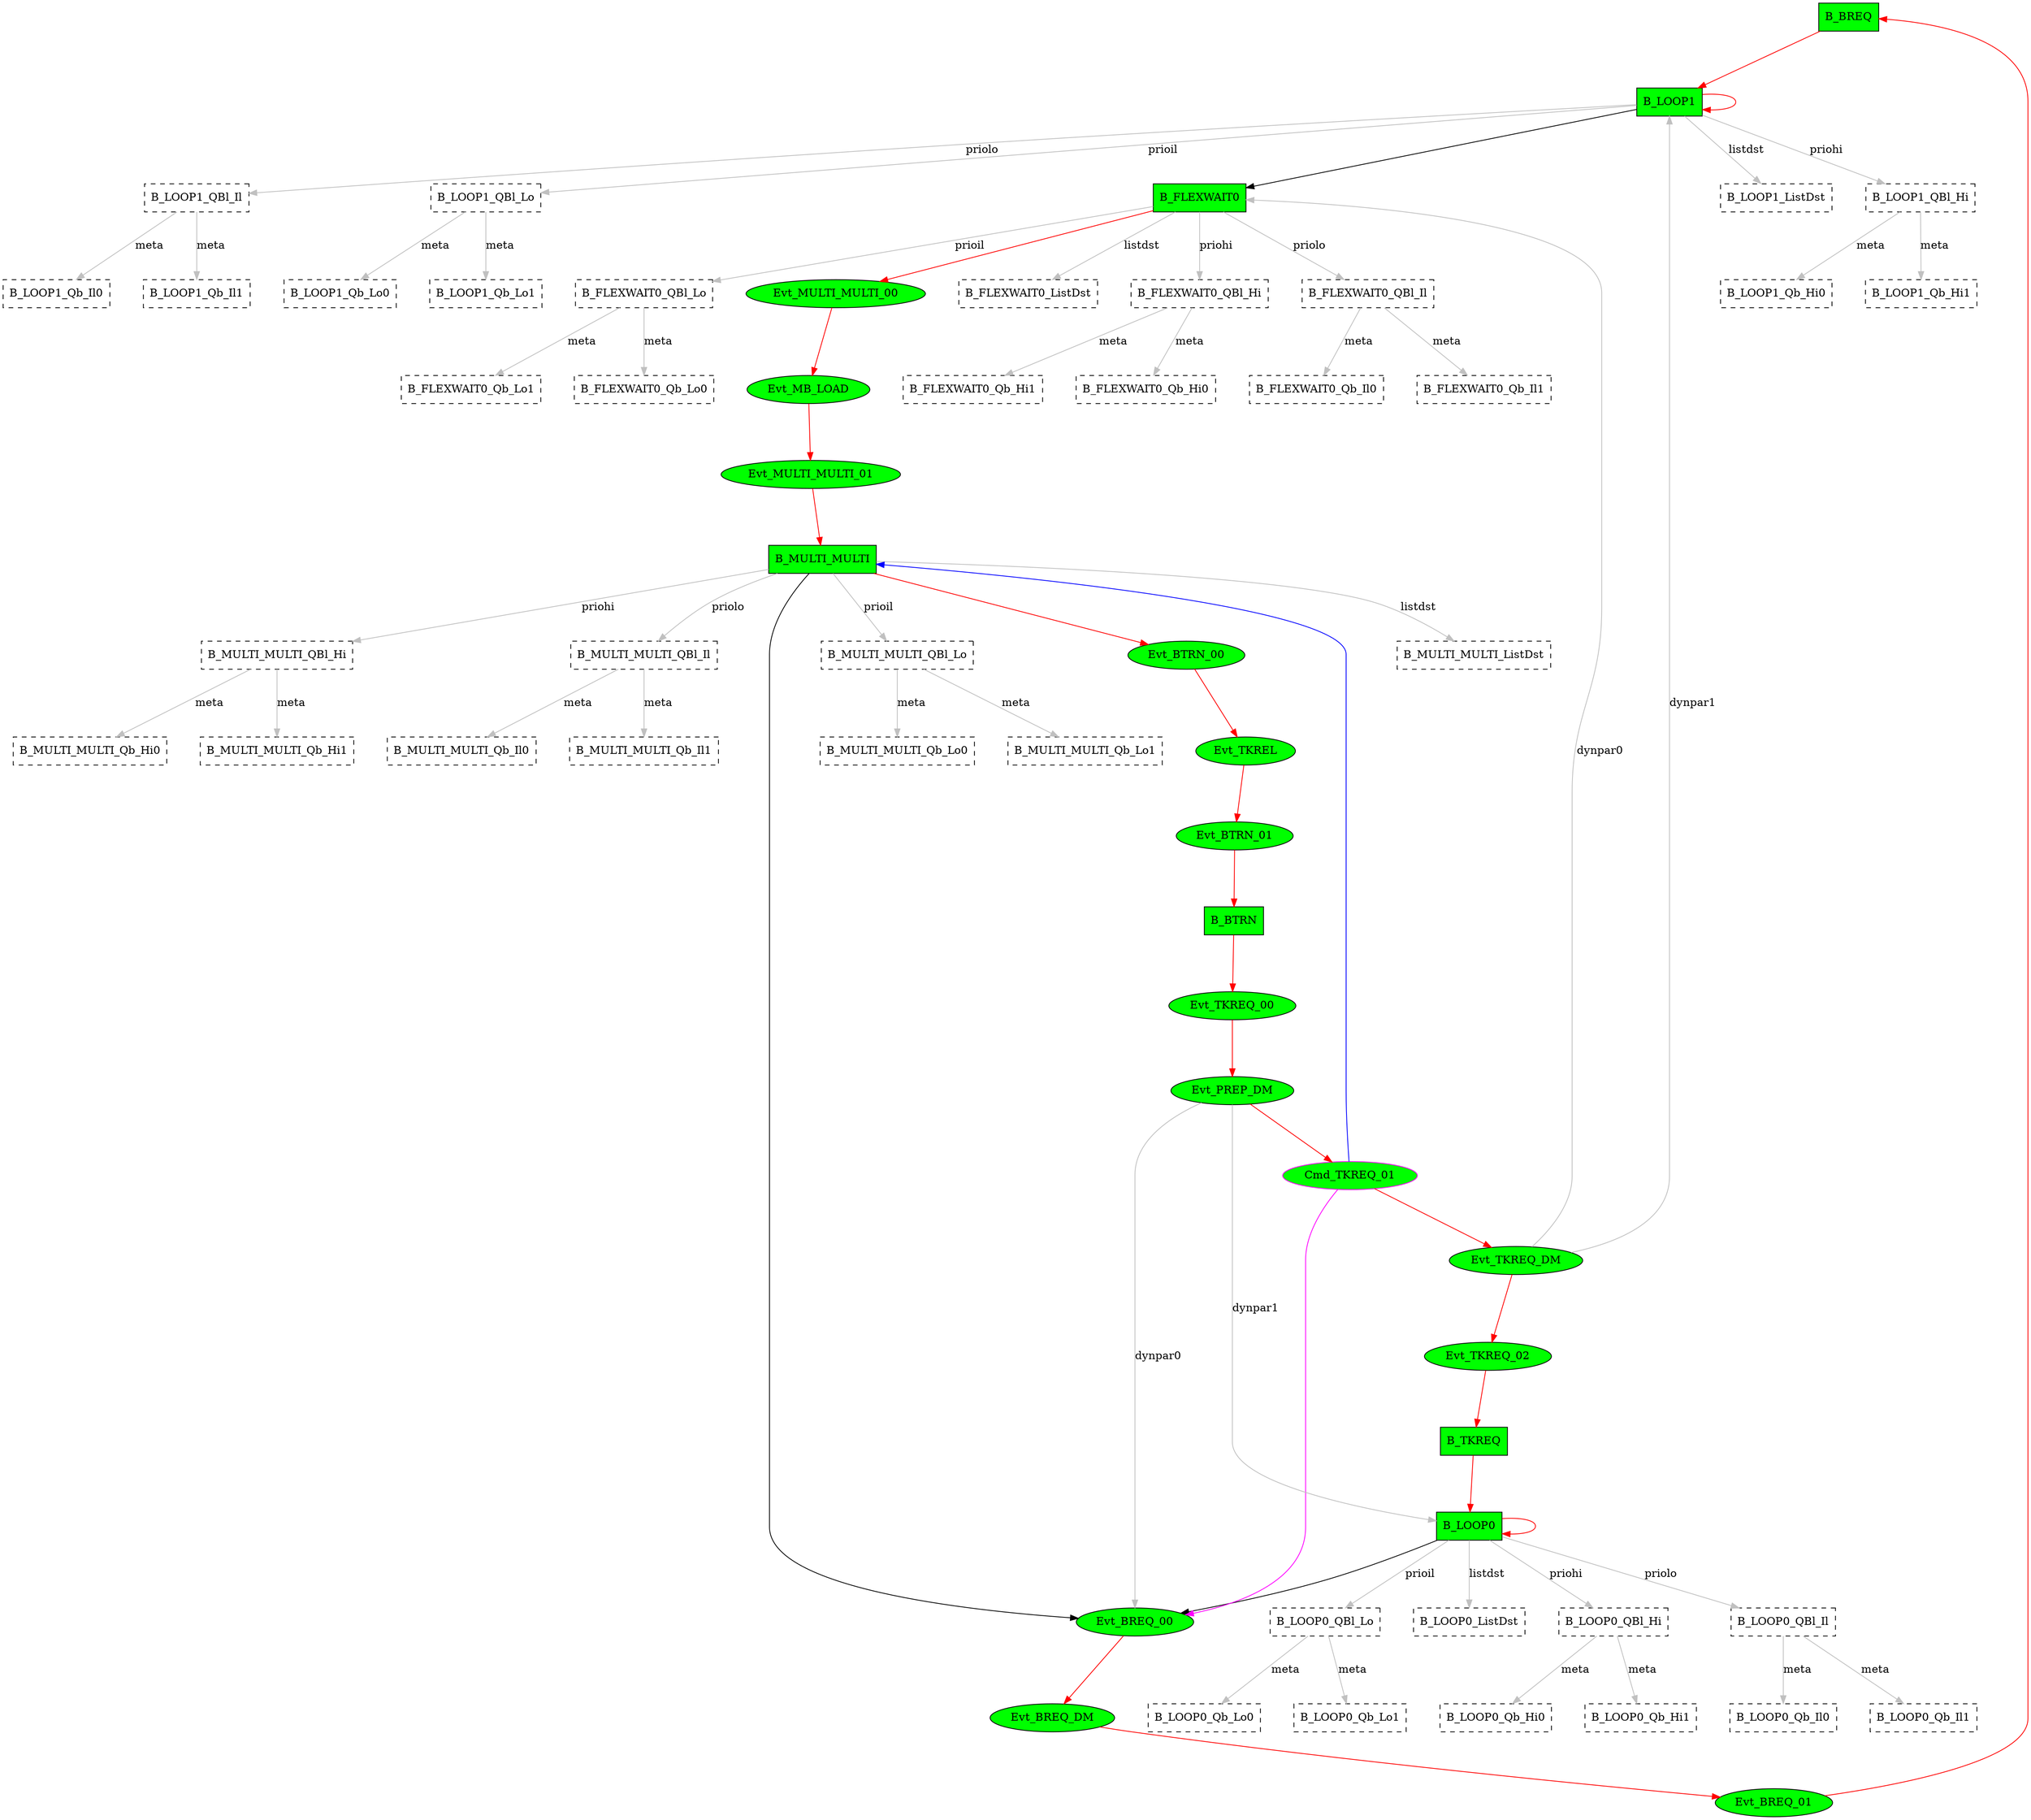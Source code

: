 digraph G {
graph [root="Demo", rankdir=TB, nodesep=0.6, mindist=1.0, ranksep=1.0, overlap=false]
node [shape="rectangle", style="filled"]
B_BREQ [type="Block", fillcolor="green", tPeriod=20000000];
B_BTRN [type="Block", fillcolor="green", tPeriod=11000000];
B_FLEXWAIT0 [type="Block", fillcolor="green", tPeriod=71111];
B_FLEXWAIT0_ListDst [type="ListDst", fillcolor="white", style=dashed, flags="0xc"];
B_FLEXWAIT0_QBl_Hi [type="QInfo", fillcolor="white", style=dashed, flags="0x9"];
B_FLEXWAIT0_QBl_Il [type="QInfo", fillcolor="white", style=dashed, flags="0x9"];
B_FLEXWAIT0_QBl_Lo [type="QInfo", fillcolor="white", style=dashed, flags="0x9"];
B_FLEXWAIT0_Qb_Hi0 [type="QBuf", fillcolor="white", style=dashed, flags="0xa"];
B_FLEXWAIT0_Qb_Hi1 [type="QBuf", fillcolor="white", style=dashed, flags="0xa"];
B_FLEXWAIT0_Qb_Il0 [type="QBuf", fillcolor="white", style=dashed, flags="0xa"];
B_FLEXWAIT0_Qb_Il1 [type="QBuf", fillcolor="white", style=dashed, flags="0xa"];
B_FLEXWAIT0_Qb_Lo0 [type="QBuf", fillcolor="white", style=dashed, flags="0xa"];
B_FLEXWAIT0_Qb_Lo1 [type="QBuf", fillcolor="white", style=dashed, flags="0xa"];
B_LOOP0 [type="Block", fillcolor="green", tPeriod=10000];
B_LOOP0_ListDst [type="ListDst", fillcolor="white", style=dashed, flags="0xc"];
B_LOOP0_QBl_Hi [type="QInfo", fillcolor="white", style=dashed, flags="0x9"];
B_LOOP0_QBl_Il [type="QInfo", fillcolor="white", style=dashed, flags="0x9"];
B_LOOP0_QBl_Lo [type="QInfo", fillcolor="white", style=dashed, flags="0x9"];
B_LOOP0_Qb_Hi0 [type="QBuf", fillcolor="white", style=dashed, flags="0xa"];
B_LOOP0_Qb_Hi1 [type="QBuf", fillcolor="white", style=dashed, flags="0xa"];
B_LOOP0_Qb_Il0 [type="QBuf", fillcolor="white", style=dashed, flags="0xa"];
B_LOOP0_Qb_Il1 [type="QBuf", fillcolor="white", style=dashed, flags="0xa"];
B_LOOP0_Qb_Lo0 [type="QBuf", fillcolor="white", style=dashed, flags="0xa"];
B_LOOP0_Qb_Lo1 [type="QBuf", fillcolor="white", style=dashed, flags="0xa"];
B_LOOP1 [type="Block", fillcolor="green", tPeriod=10000];
B_LOOP1_ListDst [type="ListDst", fillcolor="white", style=dashed, flags="0xc"];
B_LOOP1_QBl_Hi [type="QInfo", fillcolor="white", style=dashed, flags="0x9"];
B_LOOP1_QBl_Il [type="QInfo", fillcolor="white", style=dashed, flags="0x9"];
B_LOOP1_QBl_Lo [type="QInfo", fillcolor="white", style=dashed, flags="0x9"];
B_LOOP1_Qb_Hi0 [type="QBuf", fillcolor="white", style=dashed, flags="0xa"];
B_LOOP1_Qb_Hi1 [type="QBuf", fillcolor="white", style=dashed, flags="0xa"];
B_LOOP1_Qb_Il0 [type="QBuf", fillcolor="white", style=dashed, flags="0xa"];
B_LOOP1_Qb_Il1 [type="QBuf", fillcolor="white", style=dashed, flags="0xa"];
B_LOOP1_Qb_Lo0 [type="QBuf", fillcolor="white", style=dashed, flags="0xa"];
B_LOOP1_Qb_Lo1 [type="QBuf", fillcolor="white", style=dashed, flags="0xa"];
B_MULTI_MULTI [type="Block", fillcolor="green", tPeriod=10000000];
B_MULTI_MULTI_ListDst [type="ListDst", fillcolor="white", style=dashed, flags="0xc"];
B_MULTI_MULTI_QBl_Hi [type="QInfo", fillcolor="white", style=dashed, flags="0x9"];
B_MULTI_MULTI_QBl_Il [type="QInfo", fillcolor="white", style=dashed, flags="0x9"];
B_MULTI_MULTI_QBl_Lo [type="QInfo", fillcolor="white", style=dashed, flags="0x9"];
B_MULTI_MULTI_Qb_Hi0 [type="QBuf", fillcolor="white", style=dashed, flags="0xa"];
B_MULTI_MULTI_Qb_Hi1 [type="QBuf", fillcolor="white", style=dashed, flags="0xa"];
B_MULTI_MULTI_Qb_Il0 [type="QBuf", fillcolor="white", style=dashed, flags="0xa"];
B_MULTI_MULTI_Qb_Il1 [type="QBuf", fillcolor="white", style=dashed, flags="0xa"];
B_MULTI_MULTI_Qb_Lo0 [type="QBuf", fillcolor="white", style=dashed, flags="0xa"];
B_MULTI_MULTI_Qb_Lo1 [type="QBuf", fillcolor="white", style=dashed, flags="0xa"];
B_TKREQ [type="Block", fillcolor="green", tPeriod=200000000];
Cmd_TKREQ_01 [shape="oval", fillcolor="green", tOffs=300, flags="0x104", type="Flow", color="magenta", tValid=0, qty=9];
Evt_BREQ_00 [shape="oval", fillcolor="green", tOffs=0, flags="0x102", type="TMsg", color="black", id="0x3", par="0x456", tef="0x0", res="0x0"];
Evt_BREQ_01 [shape="oval", fillcolor="green", tOffs=19999000, flags="0x102", type="TMsg", color="black", id="0x4", par="0x456", tef="0x0", res="0x0"];
Evt_BREQ_DM [shape="oval", fillcolor="green", tOffs=10000000, flags="0x102", type="TMsg", color="black", id="0x3333000000000000", par="0x456", tef="0x0", res="0x0"];
Evt_BTRN_00 [shape="oval", fillcolor="green", tOffs=500, flags="0x102", type="TMsg", color="black", id="0x8", par="0x456", tef="0x0", res="0x0"];
Evt_BTRN_01 [shape="oval", fillcolor="green", tOffs=10000500, flags="0x102", type="TMsg", color="black", id="0x9", par="0x456", tef="0x0", res="0x0"];
Evt_MB_LOAD [shape="oval", fillcolor="green", tOffs=200, flags="0x102", type="TMsg", color="black", id="0x6", par="0x456", tef="0x0", res="0x0"];
Evt_MULTI_MULTI_00 [shape="oval", fillcolor="green", tOffs=0, flags="0x102", type="TMsg", color="black", id="0x5", par="0x456", tef="0x0", res="0x0"];
Evt_MULTI_MULTI_01 [shape="oval", fillcolor="green", tOffs=700, flags="0x102", type="TMsg", color="black", id="0x7", par="0x456", tef="0x0", res="0x0"];
Evt_PREP_DM [shape="oval", fillcolor="green", tOffs=100, flags="0xc0102", type="TMsg", color="black", id="0x1111000000000000", par="0x41109ec04111108", tef="0x0", res="0x0"];
Evt_TKREL [shape="oval", fillcolor="green", tOffs=10000000, flags="0x102", type="TMsg", color="black", id="0x4444000000000000", par="0x456", tef="0x0", res="0x0"];
Evt_TKREQ_00 [shape="oval", fillcolor="green", tOffs=0, flags="0x102", type="TMsg", color="black", id="0x1", par="0x123", tef="0x0", res="0x0"];
Evt_TKREQ_02 [shape="oval", fillcolor="green", tOffs=1000, flags="0x102", type="TMsg", color="black", id="0x2", par="0x456", tef="0x0", res="0x0"];
Evt_TKREQ_DM [shape="oval", fillcolor="green", tOffs=500, flags="0xc0102", type="TMsg", color="black", id="0x2222000000000000", par="0x4110c28041107b0", tef="0x0", res="0x0"];
B_BREQ->B_LOOP1 [type="defdst", color="red"];
B_BTRN->Evt_TKREQ_00 [type="defdst", color="red"];
B_FLEXWAIT0->Evt_MULTI_MULTI_00 [type="defdst", color="red"];
B_FLEXWAIT0->B_FLEXWAIT0_ListDst [type="listdst", color="grey", label="listdst"];
B_FLEXWAIT0->B_FLEXWAIT0_QBl_Il [type="priolo", color="grey", label="priolo"];
B_FLEXWAIT0->B_FLEXWAIT0_QBl_Hi [type="priohi", color="grey", label="priohi"];
B_FLEXWAIT0->B_FLEXWAIT0_QBl_Lo [type="prioil", color="grey", label="prioil"];
B_LOOP0->B_LOOP0 [type="defdst", color="red"];
B_LOOP0->B_LOOP0_ListDst [type="listdst", color="grey", label="listdst"];
B_LOOP0->B_LOOP0_QBl_Il [type="priolo", color="grey", label="priolo"];
B_LOOP0->B_LOOP0_QBl_Hi [type="priohi", color="grey", label="priohi"];
B_LOOP0->B_LOOP0_QBl_Lo [type="prioil", color="grey", label="prioil"];
B_LOOP1->B_LOOP1 [type="defdst", color="red"];
B_LOOP1->B_LOOP1_ListDst [type="listdst", color="grey", label="listdst"];
B_LOOP1->B_LOOP1_QBl_Il [type="priolo", color="grey", label="priolo"];
B_LOOP1->B_LOOP1_QBl_Hi [type="priohi", color="grey", label="priohi"];
B_LOOP1->B_LOOP1_QBl_Lo [type="prioil", color="grey", label="prioil"];
B_MULTI_MULTI->Evt_BTRN_00 [type="defdst", color="red"];
B_MULTI_MULTI->B_MULTI_MULTI_ListDst [type="listdst", color="grey", label="listdst"];
B_MULTI_MULTI->B_MULTI_MULTI_QBl_Il [type="priolo", color="grey", label="priolo"];
B_MULTI_MULTI->B_MULTI_MULTI_QBl_Hi [type="priohi", color="grey", label="priohi"];
B_MULTI_MULTI->B_MULTI_MULTI_QBl_Lo [type="prioil", color="grey", label="prioil"];
B_TKREQ->B_LOOP0 [type="defdst", color="red"];
Cmd_TKREQ_01->Evt_TKREQ_DM [type="defdst", color="red"];
Cmd_TKREQ_01->B_MULTI_MULTI [type="target", color="blue"];
Cmd_TKREQ_01->Evt_BREQ_00 [type="flowdst", color="magenta"];
Evt_BREQ_00->Evt_BREQ_DM [type="defdst", color="red"];
Evt_BREQ_01->B_BREQ [type="defdst", color="red"];
Evt_BREQ_DM->Evt_BREQ_01 [type="defdst", color="red"];
Evt_BTRN_00->Evt_TKREL [type="defdst", color="red"];
Evt_BTRN_01->B_BTRN [type="defdst", color="red"];
Evt_MB_LOAD->Evt_MULTI_MULTI_01 [type="defdst", color="red"];
Evt_MULTI_MULTI_00->Evt_MB_LOAD [type="defdst", color="red"];
Evt_MULTI_MULTI_01->B_MULTI_MULTI [type="defdst", color="red"];
Evt_PREP_DM->Cmd_TKREQ_01 [type="defdst", color="red"];
Evt_PREP_DM->Evt_BREQ_00 [type="dynpar0", color="grey", label="dynpar0"];
Evt_PREP_DM->B_LOOP0 [type="dynpar1", color="grey", label="dynpar1"];
Evt_TKREL->Evt_BTRN_01 [type="defdst", color="red"];
Evt_TKREQ_00->Evt_PREP_DM [type="defdst", color="red"];
Evt_TKREQ_02->B_TKREQ [type="defdst", color="red"];
Evt_TKREQ_DM->Evt_TKREQ_02 [type="defdst", color="red"];
Evt_TKREQ_DM->B_FLEXWAIT0 [type="dynpar0", color="grey", label="dynpar0"];
Evt_TKREQ_DM->B_LOOP1 [type="dynpar1", color="grey", label="dynpar1"];
B_FLEXWAIT0_QBl_Hi->B_FLEXWAIT0_Qb_Hi0 [type="meta", color="grey", label="meta"];
B_FLEXWAIT0_QBl_Hi->B_FLEXWAIT0_Qb_Hi1 [type="meta", color="grey", label="meta"];
B_FLEXWAIT0_QBl_Il->B_FLEXWAIT0_Qb_Il0 [type="meta", color="grey", label="meta"];
B_FLEXWAIT0_QBl_Il->B_FLEXWAIT0_Qb_Il1 [type="meta", color="grey", label="meta"];
B_FLEXWAIT0_QBl_Lo->B_FLEXWAIT0_Qb_Lo0 [type="meta", color="grey", label="meta"];
B_FLEXWAIT0_QBl_Lo->B_FLEXWAIT0_Qb_Lo1 [type="meta", color="grey", label="meta"];
B_LOOP0->Evt_BREQ_00 [type="altdst", color="black"];
B_LOOP0_QBl_Hi->B_LOOP0_Qb_Hi0 [type="meta", color="grey", label="meta"];
B_LOOP0_QBl_Hi->B_LOOP0_Qb_Hi1 [type="meta", color="grey", label="meta"];
B_LOOP0_QBl_Il->B_LOOP0_Qb_Il0 [type="meta", color="grey", label="meta"];
B_LOOP0_QBl_Il->B_LOOP0_Qb_Il1 [type="meta", color="grey", label="meta"];
B_LOOP0_QBl_Lo->B_LOOP0_Qb_Lo0 [type="meta", color="grey", label="meta"];
B_LOOP0_QBl_Lo->B_LOOP0_Qb_Lo1 [type="meta", color="grey", label="meta"];
B_LOOP1->B_FLEXWAIT0 [type="altdst", color="black"];
B_LOOP1_QBl_Hi->B_LOOP1_Qb_Hi0 [type="meta", color="grey", label="meta"];
B_LOOP1_QBl_Hi->B_LOOP1_Qb_Hi1 [type="meta", color="grey", label="meta"];
B_LOOP1_QBl_Il->B_LOOP1_Qb_Il0 [type="meta", color="grey", label="meta"];
B_LOOP1_QBl_Il->B_LOOP1_Qb_Il1 [type="meta", color="grey", label="meta"];
B_LOOP1_QBl_Lo->B_LOOP1_Qb_Lo0 [type="meta", color="grey", label="meta"];
B_LOOP1_QBl_Lo->B_LOOP1_Qb_Lo1 [type="meta", color="grey", label="meta"];
B_MULTI_MULTI->Evt_BREQ_00 [type="altdst", color="black"];
B_MULTI_MULTI_QBl_Hi->B_MULTI_MULTI_Qb_Hi0 [type="meta", color="grey", label="meta"];
B_MULTI_MULTI_QBl_Hi->B_MULTI_MULTI_Qb_Hi1 [type="meta", color="grey", label="meta"];
B_MULTI_MULTI_QBl_Il->B_MULTI_MULTI_Qb_Il0 [type="meta", color="grey", label="meta"];
B_MULTI_MULTI_QBl_Il->B_MULTI_MULTI_Qb_Il1 [type="meta", color="grey", label="meta"];
B_MULTI_MULTI_QBl_Lo->B_MULTI_MULTI_Qb_Lo0 [type="meta", color="grey", label="meta"];
B_MULTI_MULTI_QBl_Lo->B_MULTI_MULTI_Qb_Lo1 [type="meta", color="grey", label="meta"];
}
